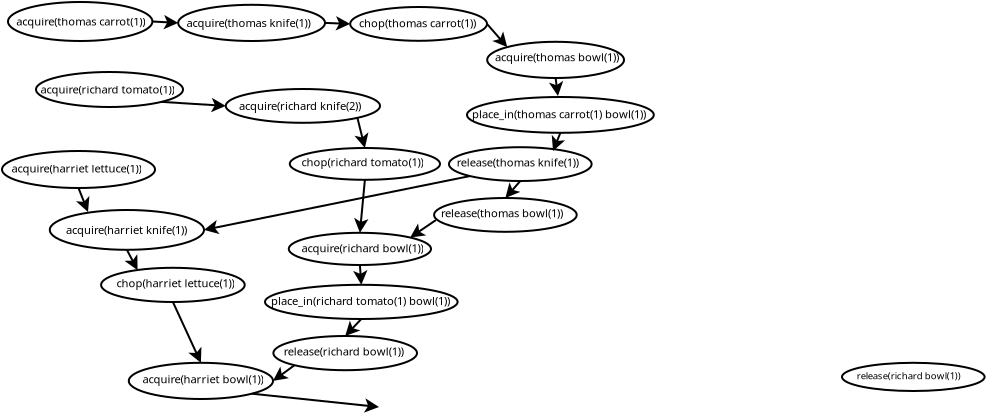 <?xml version="1.0" encoding="UTF-8"?>
<dia:diagram xmlns:dia="http://www.lysator.liu.se/~alla/dia/">
  <dia:layer name="Background" visible="true">
    <dia:object type="Standard - Ellipse" version="0" id="O0">
      <dia:attribute name="obj_pos">
        <dia:point val="1.365,1.7"/>
      </dia:attribute>
      <dia:attribute name="obj_bb">
        <dia:rectangle val="1.315,1.65;8.635,3.7"/>
      </dia:attribute>
      <dia:attribute name="elem_corner">
        <dia:point val="1.365,1.7"/>
      </dia:attribute>
      <dia:attribute name="elem_width">
        <dia:real val="7.22"/>
      </dia:attribute>
      <dia:attribute name="elem_height">
        <dia:real val="1.95"/>
      </dia:attribute>
    </dia:object>
    <dia:object type="Standard - Text" version="1" id="O1">
      <dia:attribute name="obj_pos">
        <dia:point val="1.775,2.875"/>
      </dia:attribute>
      <dia:attribute name="obj_bb">
        <dia:rectangle val="1.775,2.4;8.375,3.223"/>
      </dia:attribute>
      <dia:attribute name="text">
        <dia:composite type="text">
          <dia:attribute name="string">
            <dia:string>#acquire(thomas carrot(1))#</dia:string>
          </dia:attribute>
          <dia:attribute name="font">
            <dia:font family="sans" style="0" name="Helvetica"/>
          </dia:attribute>
          <dia:attribute name="height">
            <dia:real val="0.7"/>
          </dia:attribute>
          <dia:attribute name="pos">
            <dia:point val="1.775,2.875"/>
          </dia:attribute>
          <dia:attribute name="color">
            <dia:color val="#000000"/>
          </dia:attribute>
          <dia:attribute name="alignment">
            <dia:enum val="0"/>
          </dia:attribute>
        </dia:composite>
      </dia:attribute>
      <dia:attribute name="valign">
        <dia:enum val="3"/>
      </dia:attribute>
    </dia:object>
    <dia:object type="Standard - Ellipse" version="0" id="O2">
      <dia:attribute name="obj_pos">
        <dia:point val="9.875,1.84"/>
      </dia:attribute>
      <dia:attribute name="obj_bb">
        <dia:rectangle val="9.825,1.79;17.265,3.7"/>
      </dia:attribute>
      <dia:attribute name="elem_corner">
        <dia:point val="9.875,1.84"/>
      </dia:attribute>
      <dia:attribute name="elem_width">
        <dia:real val="7.34"/>
      </dia:attribute>
      <dia:attribute name="elem_height">
        <dia:real val="1.81"/>
      </dia:attribute>
    </dia:object>
    <dia:object type="Standard - Text" version="1" id="O3">
      <dia:attribute name="obj_pos">
        <dia:point val="10.295,2.945"/>
      </dia:attribute>
      <dia:attribute name="obj_bb">
        <dia:rectangle val="10.295,2.47;16.645,3.292"/>
      </dia:attribute>
      <dia:attribute name="text">
        <dia:composite type="text">
          <dia:attribute name="string">
            <dia:string>#acquire(thomas knife(1))#</dia:string>
          </dia:attribute>
          <dia:attribute name="font">
            <dia:font family="sans" style="0" name="Helvetica"/>
          </dia:attribute>
          <dia:attribute name="height">
            <dia:real val="0.7"/>
          </dia:attribute>
          <dia:attribute name="pos">
            <dia:point val="10.295,2.945"/>
          </dia:attribute>
          <dia:attribute name="color">
            <dia:color val="#000000"/>
          </dia:attribute>
          <dia:attribute name="alignment">
            <dia:enum val="0"/>
          </dia:attribute>
        </dia:composite>
      </dia:attribute>
      <dia:attribute name="valign">
        <dia:enum val="3"/>
      </dia:attribute>
    </dia:object>
    <dia:object type="Standard - Ellipse" version="0" id="O4">
      <dia:attribute name="obj_pos">
        <dia:point val="18.475,1.95"/>
      </dia:attribute>
      <dia:attribute name="obj_bb">
        <dia:rectangle val="18.425,1.9;25.365,3.69"/>
      </dia:attribute>
      <dia:attribute name="elem_corner">
        <dia:point val="18.475,1.95"/>
      </dia:attribute>
      <dia:attribute name="elem_width">
        <dia:real val="6.84"/>
      </dia:attribute>
      <dia:attribute name="elem_height">
        <dia:real val="1.69"/>
      </dia:attribute>
    </dia:object>
    <dia:object type="Standard - Text" version="1" id="O5">
      <dia:attribute name="obj_pos">
        <dia:point val="18.92,2.962"/>
      </dia:attribute>
      <dia:attribute name="obj_bb">
        <dia:rectangle val="18.92,2.487;24.863,3.31"/>
      </dia:attribute>
      <dia:attribute name="text">
        <dia:composite type="text">
          <dia:attribute name="string">
            <dia:string>#chop(thomas carrot(1))#</dia:string>
          </dia:attribute>
          <dia:attribute name="font">
            <dia:font family="sans" style="0" name="Helvetica"/>
          </dia:attribute>
          <dia:attribute name="height">
            <dia:real val="0.7"/>
          </dia:attribute>
          <dia:attribute name="pos">
            <dia:point val="18.92,2.962"/>
          </dia:attribute>
          <dia:attribute name="color">
            <dia:color val="#000000"/>
          </dia:attribute>
          <dia:attribute name="alignment">
            <dia:enum val="0"/>
          </dia:attribute>
        </dia:composite>
      </dia:attribute>
      <dia:attribute name="valign">
        <dia:enum val="3"/>
      </dia:attribute>
    </dia:object>
    <dia:object type="Standard - Ellipse" version="0" id="O6">
      <dia:attribute name="obj_pos">
        <dia:point val="25.325,3.69"/>
      </dia:attribute>
      <dia:attribute name="obj_bb">
        <dia:rectangle val="25.275,3.64;32.215,5.55"/>
      </dia:attribute>
      <dia:attribute name="elem_corner">
        <dia:point val="25.325,3.69"/>
      </dia:attribute>
      <dia:attribute name="elem_width">
        <dia:real val="6.84"/>
      </dia:attribute>
      <dia:attribute name="elem_height">
        <dia:real val="1.81"/>
      </dia:attribute>
    </dia:object>
    <dia:object type="Standard - Text" version="1" id="O7">
      <dia:attribute name="obj_pos">
        <dia:point val="25.72,4.662"/>
      </dia:attribute>
      <dia:attribute name="obj_bb">
        <dia:rectangle val="25.72,4.188;32.013,5.01"/>
      </dia:attribute>
      <dia:attribute name="text">
        <dia:composite type="text">
          <dia:attribute name="string">
            <dia:string>#acquire(thomas bowl(1))#</dia:string>
          </dia:attribute>
          <dia:attribute name="font">
            <dia:font family="sans" style="0" name="Helvetica"/>
          </dia:attribute>
          <dia:attribute name="height">
            <dia:real val="0.7"/>
          </dia:attribute>
          <dia:attribute name="pos">
            <dia:point val="25.72,4.662"/>
          </dia:attribute>
          <dia:attribute name="color">
            <dia:color val="#000000"/>
          </dia:attribute>
          <dia:attribute name="alignment">
            <dia:enum val="0"/>
          </dia:attribute>
        </dia:composite>
      </dia:attribute>
      <dia:attribute name="valign">
        <dia:enum val="3"/>
      </dia:attribute>
    </dia:object>
    <dia:object type="Standard - Ellipse" version="0" id="O8">
      <dia:attribute name="obj_pos">
        <dia:point val="24.315,6.45"/>
      </dia:attribute>
      <dia:attribute name="obj_bb">
        <dia:rectangle val="24.265,6.4;33.705,8.29"/>
      </dia:attribute>
      <dia:attribute name="elem_corner">
        <dia:point val="24.315,6.45"/>
      </dia:attribute>
      <dia:attribute name="elem_width">
        <dia:real val="9.34"/>
      </dia:attribute>
      <dia:attribute name="elem_height">
        <dia:real val="1.79"/>
      </dia:attribute>
    </dia:object>
    <dia:object type="Standard - Text" version="1" id="O9">
      <dia:attribute name="obj_pos">
        <dia:point val="24.56,7.513"/>
      </dia:attribute>
      <dia:attribute name="obj_bb">
        <dia:rectangle val="24.56,7.037;33.443,7.86"/>
      </dia:attribute>
      <dia:attribute name="text">
        <dia:composite type="text">
          <dia:attribute name="string">
            <dia:string>#place_in(thomas carrot(1) bowl(1))#</dia:string>
          </dia:attribute>
          <dia:attribute name="font">
            <dia:font family="sans" style="0" name="Helvetica"/>
          </dia:attribute>
          <dia:attribute name="height">
            <dia:real val="0.7"/>
          </dia:attribute>
          <dia:attribute name="pos">
            <dia:point val="24.56,7.513"/>
          </dia:attribute>
          <dia:attribute name="color">
            <dia:color val="#000000"/>
          </dia:attribute>
          <dia:attribute name="alignment">
            <dia:enum val="0"/>
          </dia:attribute>
        </dia:composite>
      </dia:attribute>
      <dia:attribute name="valign">
        <dia:enum val="3"/>
      </dia:attribute>
    </dia:object>
    <dia:object type="Standard - Ellipse" version="0" id="O10">
      <dia:attribute name="obj_pos">
        <dia:point val="22.67,11.5"/>
      </dia:attribute>
      <dia:attribute name="obj_bb">
        <dia:rectangle val="22.62,11.45;29.85,13.24"/>
      </dia:attribute>
      <dia:attribute name="elem_corner">
        <dia:point val="22.67,11.5"/>
      </dia:attribute>
      <dia:attribute name="elem_width">
        <dia:real val="7.13"/>
      </dia:attribute>
      <dia:attribute name="elem_height">
        <dia:real val="1.69"/>
      </dia:attribute>
    </dia:object>
    <dia:object type="Standard - Text" version="1" id="O11">
      <dia:attribute name="obj_pos">
        <dia:point val="23.01,12.463"/>
      </dia:attribute>
      <dia:attribute name="obj_bb">
        <dia:rectangle val="23.01,11.988;29.27,12.81"/>
      </dia:attribute>
      <dia:attribute name="text">
        <dia:composite type="text">
          <dia:attribute name="string">
            <dia:string>#release(thomas bowl(1))#</dia:string>
          </dia:attribute>
          <dia:attribute name="font">
            <dia:font family="sans" style="0" name="Helvetica"/>
          </dia:attribute>
          <dia:attribute name="height">
            <dia:real val="0.7"/>
          </dia:attribute>
          <dia:attribute name="pos">
            <dia:point val="23.01,12.463"/>
          </dia:attribute>
          <dia:attribute name="color">
            <dia:color val="#000000"/>
          </dia:attribute>
          <dia:attribute name="alignment">
            <dia:enum val="0"/>
          </dia:attribute>
        </dia:composite>
      </dia:attribute>
      <dia:attribute name="valign">
        <dia:enum val="3"/>
      </dia:attribute>
    </dia:object>
    <dia:object type="Standard - Ellipse" version="0" id="O12">
      <dia:attribute name="obj_pos">
        <dia:point val="23.415,8.96"/>
      </dia:attribute>
      <dia:attribute name="obj_bb">
        <dia:rectangle val="23.365,8.91;30.595,10.7"/>
      </dia:attribute>
      <dia:attribute name="elem_corner">
        <dia:point val="23.415,8.96"/>
      </dia:attribute>
      <dia:attribute name="elem_width">
        <dia:real val="7.13"/>
      </dia:attribute>
      <dia:attribute name="elem_height">
        <dia:real val="1.69"/>
      </dia:attribute>
    </dia:object>
    <dia:object type="Standard - Text" version="1" id="O13">
      <dia:attribute name="obj_pos">
        <dia:point val="23.805,9.922"/>
      </dia:attribute>
      <dia:attribute name="obj_bb">
        <dia:rectangle val="23.805,9.447;30.122,10.27"/>
      </dia:attribute>
      <dia:attribute name="text">
        <dia:composite type="text">
          <dia:attribute name="string">
            <dia:string>#release(thomas knife(1))#</dia:string>
          </dia:attribute>
          <dia:attribute name="font">
            <dia:font family="sans" style="0" name="Helvetica"/>
          </dia:attribute>
          <dia:attribute name="height">
            <dia:real val="0.7"/>
          </dia:attribute>
          <dia:attribute name="pos">
            <dia:point val="23.805,9.922"/>
          </dia:attribute>
          <dia:attribute name="color">
            <dia:color val="#000000"/>
          </dia:attribute>
          <dia:attribute name="alignment">
            <dia:enum val="0"/>
          </dia:attribute>
        </dia:composite>
      </dia:attribute>
      <dia:attribute name="valign">
        <dia:enum val="3"/>
      </dia:attribute>
    </dia:object>
    <dia:object type="Standard - Ellipse" version="0" id="O14">
      <dia:attribute name="obj_pos">
        <dia:point val="1.065,9.15"/>
      </dia:attribute>
      <dia:attribute name="obj_bb">
        <dia:rectangle val="1.015,9.1;8.765,11.05"/>
      </dia:attribute>
      <dia:attribute name="elem_corner">
        <dia:point val="1.065,9.15"/>
      </dia:attribute>
      <dia:attribute name="elem_width">
        <dia:real val="7.65"/>
      </dia:attribute>
      <dia:attribute name="elem_height">
        <dia:real val="1.85"/>
      </dia:attribute>
    </dia:object>
    <dia:object type="Standard - Text" version="1" id="O15">
      <dia:attribute name="obj_pos">
        <dia:point val="1.54,10.225"/>
      </dia:attribute>
      <dia:attribute name="obj_bb">
        <dia:rectangle val="1.54,9.75;8.203,10.572"/>
      </dia:attribute>
      <dia:attribute name="text">
        <dia:composite type="text">
          <dia:attribute name="string">
            <dia:string>#acquire(harriet lettuce(1))#</dia:string>
          </dia:attribute>
          <dia:attribute name="font">
            <dia:font family="sans" style="0" name="Helvetica"/>
          </dia:attribute>
          <dia:attribute name="height">
            <dia:real val="0.7"/>
          </dia:attribute>
          <dia:attribute name="pos">
            <dia:point val="1.54,10.225"/>
          </dia:attribute>
          <dia:attribute name="color">
            <dia:color val="#000000"/>
          </dia:attribute>
          <dia:attribute name="alignment">
            <dia:enum val="0"/>
          </dia:attribute>
        </dia:composite>
      </dia:attribute>
      <dia:attribute name="valign">
        <dia:enum val="3"/>
      </dia:attribute>
    </dia:object>
    <dia:object type="Standard - Ellipse" version="0" id="O16">
      <dia:attribute name="obj_pos">
        <dia:point val="3.455,12.1"/>
      </dia:attribute>
      <dia:attribute name="obj_bb">
        <dia:rectangle val="3.405,12.05;11.215,14.14"/>
      </dia:attribute>
      <dia:attribute name="elem_corner">
        <dia:point val="3.455,12.1"/>
      </dia:attribute>
      <dia:attribute name="elem_width">
        <dia:real val="7.71"/>
      </dia:attribute>
      <dia:attribute name="elem_height">
        <dia:real val="1.99"/>
      </dia:attribute>
    </dia:object>
    <dia:object type="Standard - Text" version="1" id="O17">
      <dia:attribute name="obj_pos">
        <dia:point val="4.26,13.295"/>
      </dia:attribute>
      <dia:attribute name="obj_bb">
        <dia:rectangle val="4.26,12.82;10.402,13.643"/>
      </dia:attribute>
      <dia:attribute name="text">
        <dia:composite type="text">
          <dia:attribute name="string">
            <dia:string>#acquire(harriet knife(1))#</dia:string>
          </dia:attribute>
          <dia:attribute name="font">
            <dia:font family="sans" style="0" name="Helvetica"/>
          </dia:attribute>
          <dia:attribute name="height">
            <dia:real val="0.7"/>
          </dia:attribute>
          <dia:attribute name="pos">
            <dia:point val="4.26,13.295"/>
          </dia:attribute>
          <dia:attribute name="color">
            <dia:color val="#000000"/>
          </dia:attribute>
          <dia:attribute name="alignment">
            <dia:enum val="0"/>
          </dia:attribute>
        </dia:composite>
      </dia:attribute>
      <dia:attribute name="valign">
        <dia:enum val="3"/>
      </dia:attribute>
    </dia:object>
    <dia:object type="Standard - Ellipse" version="0" id="O18">
      <dia:attribute name="obj_pos">
        <dia:point val="6.02,14.99"/>
      </dia:attribute>
      <dia:attribute name="obj_bb">
        <dia:rectangle val="5.97,14.94;13.25,16.75"/>
      </dia:attribute>
      <dia:attribute name="elem_corner">
        <dia:point val="6.02,14.99"/>
      </dia:attribute>
      <dia:attribute name="elem_width">
        <dia:real val="7.18"/>
      </dia:attribute>
      <dia:attribute name="elem_height">
        <dia:real val="1.71"/>
      </dia:attribute>
    </dia:object>
    <dia:object type="Standard - Text" version="1" id="O19">
      <dia:attribute name="obj_pos">
        <dia:point val="6.785,15.963"/>
      </dia:attribute>
      <dia:attribute name="obj_bb">
        <dia:rectangle val="6.785,15.488;12.79,16.31"/>
      </dia:attribute>
      <dia:attribute name="text">
        <dia:composite type="text">
          <dia:attribute name="string">
            <dia:string>#chop(harriet lettuce(1))#</dia:string>
          </dia:attribute>
          <dia:attribute name="font">
            <dia:font family="sans" style="0" name="Helvetica"/>
          </dia:attribute>
          <dia:attribute name="height">
            <dia:real val="0.7"/>
          </dia:attribute>
          <dia:attribute name="pos">
            <dia:point val="6.785,15.963"/>
          </dia:attribute>
          <dia:attribute name="color">
            <dia:color val="#000000"/>
          </dia:attribute>
          <dia:attribute name="alignment">
            <dia:enum val="0"/>
          </dia:attribute>
        </dia:composite>
      </dia:attribute>
      <dia:attribute name="valign">
        <dia:enum val="3"/>
      </dia:attribute>
    </dia:object>
    <dia:object type="Standard - Ellipse" version="0" id="O20">
      <dia:attribute name="obj_pos">
        <dia:point val="7.405,19.74"/>
      </dia:attribute>
      <dia:attribute name="obj_bb">
        <dia:rectangle val="7.355,19.69;14.665,21.6"/>
      </dia:attribute>
      <dia:attribute name="elem_corner">
        <dia:point val="7.405,19.74"/>
      </dia:attribute>
      <dia:attribute name="elem_width">
        <dia:real val="7.21"/>
      </dia:attribute>
      <dia:attribute name="elem_height">
        <dia:real val="1.81"/>
      </dia:attribute>
    </dia:object>
    <dia:object type="Standard - Text" version="1" id="O21">
      <dia:attribute name="obj_pos">
        <dia:point val="8.085,20.762"/>
      </dia:attribute>
      <dia:attribute name="obj_bb">
        <dia:rectangle val="8.085,20.288;14.17,21.11"/>
      </dia:attribute>
      <dia:attribute name="text">
        <dia:composite type="text">
          <dia:attribute name="string">
            <dia:string>#acquire(harriet bowl(1))#</dia:string>
          </dia:attribute>
          <dia:attribute name="font">
            <dia:font family="sans" style="0" name="Helvetica"/>
          </dia:attribute>
          <dia:attribute name="height">
            <dia:real val="0.7"/>
          </dia:attribute>
          <dia:attribute name="pos">
            <dia:point val="8.085,20.762"/>
          </dia:attribute>
          <dia:attribute name="color">
            <dia:color val="#000000"/>
          </dia:attribute>
          <dia:attribute name="alignment">
            <dia:enum val="0"/>
          </dia:attribute>
        </dia:composite>
      </dia:attribute>
      <dia:attribute name="valign">
        <dia:enum val="3"/>
      </dia:attribute>
    </dia:object>
    <dia:object type="Standard - Ellipse" version="0" id="O22">
      <dia:attribute name="obj_pos">
        <dia:point val="2.765,5.2"/>
      </dia:attribute>
      <dia:attribute name="obj_bb">
        <dia:rectangle val="2.715,5.15;10.165,7"/>
      </dia:attribute>
      <dia:attribute name="elem_corner">
        <dia:point val="2.765,5.2"/>
      </dia:attribute>
      <dia:attribute name="elem_width">
        <dia:real val="7.35"/>
      </dia:attribute>
      <dia:attribute name="elem_height">
        <dia:real val="1.75"/>
      </dia:attribute>
    </dia:object>
    <dia:object type="Standard - Text" version="1" id="O23">
      <dia:attribute name="obj_pos">
        <dia:point val="2.99,6.275"/>
      </dia:attribute>
      <dia:attribute name="obj_bb">
        <dia:rectangle val="2.99,5.8;9.803,6.622"/>
      </dia:attribute>
      <dia:attribute name="text">
        <dia:composite type="text">
          <dia:attribute name="string">
            <dia:string>#acquire(richard tomato(1))#</dia:string>
          </dia:attribute>
          <dia:attribute name="font">
            <dia:font family="sans" style="0" name="Helvetica"/>
          </dia:attribute>
          <dia:attribute name="height">
            <dia:real val="0.7"/>
          </dia:attribute>
          <dia:attribute name="pos">
            <dia:point val="2.99,6.275"/>
          </dia:attribute>
          <dia:attribute name="color">
            <dia:color val="#000000"/>
          </dia:attribute>
          <dia:attribute name="alignment">
            <dia:enum val="0"/>
          </dia:attribute>
        </dia:composite>
      </dia:attribute>
      <dia:attribute name="valign">
        <dia:enum val="3"/>
      </dia:attribute>
    </dia:object>
    <dia:object type="Standard - Ellipse" version="0" id="O24">
      <dia:attribute name="obj_pos">
        <dia:point val="12.255,6.05"/>
      </dia:attribute>
      <dia:attribute name="obj_bb">
        <dia:rectangle val="12.205,6;20.015,7.79"/>
      </dia:attribute>
      <dia:attribute name="elem_corner">
        <dia:point val="12.255,6.05"/>
      </dia:attribute>
      <dia:attribute name="elem_width">
        <dia:real val="7.71"/>
      </dia:attribute>
      <dia:attribute name="elem_height">
        <dia:real val="1.69"/>
      </dia:attribute>
    </dia:object>
    <dia:object type="Standard - Text" version="1" id="O25">
      <dia:attribute name="obj_pos">
        <dia:point val="12.91,7.095"/>
      </dia:attribute>
      <dia:attribute name="obj_bb">
        <dia:rectangle val="12.91,6.605;19.157,7.472"/>
      </dia:attribute>
      <dia:attribute name="text">
        <dia:composite type="text">
          <dia:attribute name="string">
            <dia:string>#acquire(richard knife(2))#</dia:string>
          </dia:attribute>
          <dia:attribute name="font">
            <dia:font family="sans" style="0" name="Helvetica"/>
          </dia:attribute>
          <dia:attribute name="height">
            <dia:real val="0.7"/>
          </dia:attribute>
          <dia:attribute name="pos">
            <dia:point val="12.91,7.095"/>
          </dia:attribute>
          <dia:attribute name="color">
            <dia:color val="#000000"/>
          </dia:attribute>
          <dia:attribute name="alignment">
            <dia:enum val="0"/>
          </dia:attribute>
        </dia:composite>
      </dia:attribute>
      <dia:attribute name="valign">
        <dia:enum val="3"/>
      </dia:attribute>
    </dia:object>
    <dia:object type="Standard - Ellipse" version="0" id="O26">
      <dia:attribute name="obj_pos">
        <dia:point val="15.455,9"/>
      </dia:attribute>
      <dia:attribute name="obj_bb">
        <dia:rectangle val="15.405,8.95;23.015,10.64"/>
      </dia:attribute>
      <dia:attribute name="elem_corner">
        <dia:point val="15.455,9"/>
      </dia:attribute>
      <dia:attribute name="elem_width">
        <dia:real val="7.51"/>
      </dia:attribute>
      <dia:attribute name="elem_height">
        <dia:real val="1.59"/>
      </dia:attribute>
    </dia:object>
    <dia:object type="Standard - Text" version="1" id="O27">
      <dia:attribute name="obj_pos">
        <dia:point val="16.035,9.912"/>
      </dia:attribute>
      <dia:attribute name="obj_bb">
        <dia:rectangle val="16.035,9.423;22.205,10.29"/>
      </dia:attribute>
      <dia:attribute name="text">
        <dia:composite type="text">
          <dia:attribute name="string">
            <dia:string>#chop(richard tomato(1))#</dia:string>
          </dia:attribute>
          <dia:attribute name="font">
            <dia:font family="sans" style="0" name="Helvetica"/>
          </dia:attribute>
          <dia:attribute name="height">
            <dia:real val="0.7"/>
          </dia:attribute>
          <dia:attribute name="pos">
            <dia:point val="16.035,9.912"/>
          </dia:attribute>
          <dia:attribute name="color">
            <dia:color val="#000000"/>
          </dia:attribute>
          <dia:attribute name="alignment">
            <dia:enum val="0"/>
          </dia:attribute>
        </dia:composite>
      </dia:attribute>
      <dia:attribute name="valign">
        <dia:enum val="3"/>
      </dia:attribute>
    </dia:object>
    <dia:object type="Standard - Ellipse" version="0" id="O28">
      <dia:attribute name="obj_pos">
        <dia:point val="15.405,13.24"/>
      </dia:attribute>
      <dia:attribute name="obj_bb">
        <dia:rectangle val="15.355,13.19;22.565,14.9"/>
      </dia:attribute>
      <dia:attribute name="elem_corner">
        <dia:point val="15.405,13.24"/>
      </dia:attribute>
      <dia:attribute name="elem_width">
        <dia:real val="7.11"/>
      </dia:attribute>
      <dia:attribute name="elem_height">
        <dia:real val="1.61"/>
      </dia:attribute>
    </dia:object>
    <dia:object type="Standard - Text" version="1" id="O29">
      <dia:attribute name="obj_pos">
        <dia:point val="16.035,14.213"/>
      </dia:attribute>
      <dia:attribute name="obj_bb">
        <dia:rectangle val="16.035,13.738;22.21,14.56"/>
      </dia:attribute>
      <dia:attribute name="text">
        <dia:composite type="text">
          <dia:attribute name="string">
            <dia:string>#acquire(richard bowl(1))#</dia:string>
          </dia:attribute>
          <dia:attribute name="font">
            <dia:font family="sans" style="0" name="Helvetica"/>
          </dia:attribute>
          <dia:attribute name="height">
            <dia:real val="0.7"/>
          </dia:attribute>
          <dia:attribute name="pos">
            <dia:point val="16.035,14.213"/>
          </dia:attribute>
          <dia:attribute name="color">
            <dia:color val="#000000"/>
          </dia:attribute>
          <dia:attribute name="alignment">
            <dia:enum val="0"/>
          </dia:attribute>
        </dia:composite>
      </dia:attribute>
      <dia:attribute name="valign">
        <dia:enum val="3"/>
      </dia:attribute>
    </dia:object>
    <dia:object type="Standard - Ellipse" version="0" id="O30">
      <dia:attribute name="obj_pos">
        <dia:point val="43.065,19.74"/>
      </dia:attribute>
      <dia:attribute name="obj_bb">
        <dia:rectangle val="43.015,19.69;50.245,21.2"/>
      </dia:attribute>
      <dia:attribute name="elem_corner">
        <dia:point val="43.065,19.74"/>
      </dia:attribute>
      <dia:attribute name="elem_width">
        <dia:real val="7.13"/>
      </dia:attribute>
      <dia:attribute name="elem_height">
        <dia:real val="1.41"/>
      </dia:attribute>
    </dia:object>
    <dia:object type="Standard - Text" version="1" id="O31">
      <dia:attribute name="obj_pos">
        <dia:point val="43.805,20.562"/>
      </dia:attribute>
      <dia:attribute name="obj_bb">
        <dia:rectangle val="43.805,20.155;49.062,20.86"/>
      </dia:attribute>
      <dia:attribute name="text">
        <dia:composite type="text">
          <dia:attribute name="string">
            <dia:string>#release(richard bowl(1))#</dia:string>
          </dia:attribute>
          <dia:attribute name="font">
            <dia:font family="sans" style="0" name="Helvetica"/>
          </dia:attribute>
          <dia:attribute name="height">
            <dia:real val="0.6"/>
          </dia:attribute>
          <dia:attribute name="pos">
            <dia:point val="43.805,20.562"/>
          </dia:attribute>
          <dia:attribute name="color">
            <dia:color val="#000000"/>
          </dia:attribute>
          <dia:attribute name="alignment">
            <dia:enum val="0"/>
          </dia:attribute>
        </dia:composite>
      </dia:attribute>
      <dia:attribute name="valign">
        <dia:enum val="3"/>
      </dia:attribute>
    </dia:object>
    <dia:object type="Standard - Ellipse" version="0" id="O32">
      <dia:attribute name="obj_pos">
        <dia:point val="14.635,18.4"/>
      </dia:attribute>
      <dia:attribute name="obj_bb">
        <dia:rectangle val="14.585,18.35;21.865,20.16"/>
      </dia:attribute>
      <dia:attribute name="elem_corner">
        <dia:point val="14.635,18.4"/>
      </dia:attribute>
      <dia:attribute name="elem_width">
        <dia:real val="7.18"/>
      </dia:attribute>
      <dia:attribute name="elem_height">
        <dia:real val="1.71"/>
      </dia:attribute>
    </dia:object>
    <dia:object type="Standard - Text" version="1" id="O33">
      <dia:attribute name="obj_pos">
        <dia:point val="15.15,19.372"/>
      </dia:attribute>
      <dia:attribute name="obj_bb">
        <dia:rectangle val="15.15,18.898;21.293,19.72"/>
      </dia:attribute>
      <dia:attribute name="text">
        <dia:composite type="text">
          <dia:attribute name="string">
            <dia:string>#release(richard bowl(1))#</dia:string>
          </dia:attribute>
          <dia:attribute name="font">
            <dia:font family="sans" style="0" name="Helvetica"/>
          </dia:attribute>
          <dia:attribute name="height">
            <dia:real val="0.7"/>
          </dia:attribute>
          <dia:attribute name="pos">
            <dia:point val="15.15,19.372"/>
          </dia:attribute>
          <dia:attribute name="color">
            <dia:color val="#000000"/>
          </dia:attribute>
          <dia:attribute name="alignment">
            <dia:enum val="0"/>
          </dia:attribute>
        </dia:composite>
      </dia:attribute>
      <dia:attribute name="valign">
        <dia:enum val="3"/>
      </dia:attribute>
    </dia:object>
    <dia:object type="Standard - Ellipse" version="0" id="O34">
      <dia:attribute name="obj_pos">
        <dia:point val="14.215,15.84"/>
      </dia:attribute>
      <dia:attribute name="obj_bb">
        <dia:rectangle val="14.165,15.79;23.895,17.6"/>
      </dia:attribute>
      <dia:attribute name="elem_corner">
        <dia:point val="14.215,15.84"/>
      </dia:attribute>
      <dia:attribute name="elem_width">
        <dia:real val="9.63"/>
      </dia:attribute>
      <dia:attribute name="elem_height">
        <dia:real val="1.71"/>
      </dia:attribute>
    </dia:object>
    <dia:object type="Standard - Text" version="1" id="O35">
      <dia:attribute name="obj_pos">
        <dia:point val="14.515,16.845"/>
      </dia:attribute>
      <dia:attribute name="obj_bb">
        <dia:rectangle val="14.515,16.37;23.61,17.192"/>
      </dia:attribute>
      <dia:attribute name="text">
        <dia:composite type="text">
          <dia:attribute name="string">
            <dia:string>#place_in(richard tomato(1) bowl(1))#</dia:string>
          </dia:attribute>
          <dia:attribute name="font">
            <dia:font family="sans" style="0" name="Helvetica"/>
          </dia:attribute>
          <dia:attribute name="height">
            <dia:real val="0.7"/>
          </dia:attribute>
          <dia:attribute name="pos">
            <dia:point val="14.515,16.845"/>
          </dia:attribute>
          <dia:attribute name="color">
            <dia:color val="#000000"/>
          </dia:attribute>
          <dia:attribute name="alignment">
            <dia:enum val="0"/>
          </dia:attribute>
        </dia:composite>
      </dia:attribute>
      <dia:attribute name="valign">
        <dia:enum val="3"/>
      </dia:attribute>
    </dia:object>
    <dia:object type="Standard - Line" version="0" id="O36">
      <dia:attribute name="obj_pos">
        <dia:point val="8.585,2.675"/>
      </dia:attribute>
      <dia:attribute name="obj_bb">
        <dia:rectangle val="8.532,2.243;9.952,3.247"/>
      </dia:attribute>
      <dia:attribute name="conn_endpoints">
        <dia:point val="8.585,2.675"/>
        <dia:point val="9.875,2.745"/>
      </dia:attribute>
      <dia:attribute name="numcp">
        <dia:int val="1"/>
      </dia:attribute>
      <dia:attribute name="end_arrow">
        <dia:enum val="22"/>
      </dia:attribute>
      <dia:attribute name="end_arrow_length">
        <dia:real val="0.5"/>
      </dia:attribute>
      <dia:attribute name="end_arrow_width">
        <dia:real val="0.5"/>
      </dia:attribute>
      <dia:connections>
        <dia:connection handle="0" to="O0" connection="4"/>
        <dia:connection handle="1" to="O2" connection="3"/>
      </dia:connections>
    </dia:object>
    <dia:object type="Standard - Line" version="0" id="O37">
      <dia:attribute name="obj_pos">
        <dia:point val="17.215,2.745"/>
      </dia:attribute>
      <dia:attribute name="obj_bb">
        <dia:rectangle val="17.163,2.293;18.545,3.297"/>
      </dia:attribute>
      <dia:attribute name="conn_endpoints">
        <dia:point val="17.215,2.745"/>
        <dia:point val="18.475,2.795"/>
      </dia:attribute>
      <dia:attribute name="numcp">
        <dia:int val="1"/>
      </dia:attribute>
      <dia:attribute name="end_arrow">
        <dia:enum val="22"/>
      </dia:attribute>
      <dia:attribute name="end_arrow_length">
        <dia:real val="0.5"/>
      </dia:attribute>
      <dia:attribute name="end_arrow_width">
        <dia:real val="0.5"/>
      </dia:attribute>
      <dia:connections>
        <dia:connection handle="0" to="O2" connection="4"/>
        <dia:connection handle="1" to="O4" connection="3"/>
      </dia:connections>
    </dia:object>
    <dia:object type="Standard - Line" version="0" id="O38">
      <dia:attribute name="obj_pos">
        <dia:point val="25.315,2.795"/>
      </dia:attribute>
      <dia:attribute name="obj_bb">
        <dia:rectangle val="25.244,2.724;26.736,4.321"/>
      </dia:attribute>
      <dia:attribute name="conn_endpoints">
        <dia:point val="25.315,2.795"/>
        <dia:point val="26.327,3.955"/>
      </dia:attribute>
      <dia:attribute name="numcp">
        <dia:int val="1"/>
      </dia:attribute>
      <dia:attribute name="end_arrow">
        <dia:enum val="22"/>
      </dia:attribute>
      <dia:attribute name="end_arrow_length">
        <dia:real val="0.5"/>
      </dia:attribute>
      <dia:attribute name="end_arrow_width">
        <dia:real val="0.5"/>
      </dia:attribute>
      <dia:connections>
        <dia:connection handle="0" to="O4" connection="4"/>
        <dia:connection handle="1" to="O6" connection="0"/>
      </dia:connections>
    </dia:object>
    <dia:object type="Standard - Line" version="0" id="O39">
      <dia:attribute name="obj_pos">
        <dia:point val="28.745,5.5"/>
      </dia:attribute>
      <dia:attribute name="obj_bb">
        <dia:rectangle val="28.36,5.444;29.364,6.514"/>
      </dia:attribute>
      <dia:attribute name="conn_endpoints">
        <dia:point val="28.745,5.5"/>
        <dia:point val="28.862,6.4"/>
      </dia:attribute>
      <dia:attribute name="numcp">
        <dia:int val="1"/>
      </dia:attribute>
      <dia:attribute name="end_arrow">
        <dia:enum val="22"/>
      </dia:attribute>
      <dia:attribute name="end_arrow_length">
        <dia:real val="0.5"/>
      </dia:attribute>
      <dia:attribute name="end_arrow_width">
        <dia:real val="0.5"/>
      </dia:attribute>
      <dia:connections>
        <dia:connection handle="0" to="O6" connection="6"/>
        <dia:connection handle="1" to="O8" connection="8"/>
      </dia:connections>
    </dia:object>
    <dia:object type="Standard - Line" version="0" id="O40">
      <dia:attribute name="obj_pos">
        <dia:point val="28.985,8.24"/>
      </dia:attribute>
      <dia:attribute name="obj_bb">
        <dia:rectangle val="28.133,8.175;29.097,9.385"/>
      </dia:attribute>
      <dia:attribute name="conn_endpoints">
        <dia:point val="28.985,8.24"/>
        <dia:point val="28.615,9.15"/>
      </dia:attribute>
      <dia:attribute name="numcp">
        <dia:int val="1"/>
      </dia:attribute>
      <dia:attribute name="end_arrow">
        <dia:enum val="22"/>
      </dia:attribute>
      <dia:attribute name="end_arrow_length">
        <dia:real val="0.5"/>
      </dia:attribute>
      <dia:attribute name="end_arrow_width">
        <dia:real val="0.5"/>
      </dia:attribute>
      <dia:connections>
        <dia:connection handle="0" to="O8" connection="6"/>
      </dia:connections>
    </dia:object>
    <dia:object type="Standard - Line" version="0" id="O41">
      <dia:attribute name="obj_pos">
        <dia:point val="26.98,10.65"/>
      </dia:attribute>
      <dia:attribute name="obj_bb">
        <dia:rectangle val="25.826,10.579;27.051,11.867"/>
      </dia:attribute>
      <dia:attribute name="conn_endpoints">
        <dia:point val="26.98,10.65"/>
        <dia:point val="26.235,11.5"/>
      </dia:attribute>
      <dia:attribute name="numcp">
        <dia:int val="1"/>
      </dia:attribute>
      <dia:attribute name="end_arrow">
        <dia:enum val="22"/>
      </dia:attribute>
      <dia:attribute name="end_arrow_length">
        <dia:real val="0.5"/>
      </dia:attribute>
      <dia:attribute name="end_arrow_width">
        <dia:real val="0.5"/>
      </dia:attribute>
      <dia:connections>
        <dia:connection handle="0" to="O12" connection="6"/>
        <dia:connection handle="1" to="O10" connection="1"/>
      </dia:connections>
    </dia:object>
    <dia:object type="Standard - Line" version="0" id="O42">
      <dia:attribute name="obj_pos">
        <dia:point val="9.039,6.694"/>
      </dia:attribute>
      <dia:attribute name="obj_bb">
        <dia:rectangle val="8.986,6.393;12.336,7.397"/>
      </dia:attribute>
      <dia:attribute name="conn_endpoints">
        <dia:point val="9.039,6.694"/>
        <dia:point val="12.255,6.895"/>
      </dia:attribute>
      <dia:attribute name="numcp">
        <dia:int val="1"/>
      </dia:attribute>
      <dia:attribute name="end_arrow">
        <dia:enum val="22"/>
      </dia:attribute>
      <dia:attribute name="end_arrow_length">
        <dia:real val="0.5"/>
      </dia:attribute>
      <dia:attribute name="end_arrow_width">
        <dia:real val="0.5"/>
      </dia:attribute>
      <dia:connections>
        <dia:connection handle="0" to="O22" connection="7"/>
        <dia:connection handle="1" to="O24" connection="3"/>
      </dia:connections>
    </dia:object>
    <dia:object type="Standard - Line" version="0" id="O43">
      <dia:attribute name="obj_pos">
        <dia:point val="18.96,14.85"/>
      </dia:attribute>
      <dia:attribute name="obj_bb">
        <dia:rectangle val="18.527,14.797;19.532,15.925"/>
      </dia:attribute>
      <dia:attribute name="conn_endpoints">
        <dia:point val="18.96,14.85"/>
        <dia:point val="19.03,15.84"/>
      </dia:attribute>
      <dia:attribute name="numcp">
        <dia:int val="1"/>
      </dia:attribute>
      <dia:attribute name="end_arrow">
        <dia:enum val="22"/>
      </dia:attribute>
      <dia:attribute name="end_arrow_length">
        <dia:real val="0.5"/>
      </dia:attribute>
      <dia:attribute name="end_arrow_width">
        <dia:real val="0.5"/>
      </dia:attribute>
      <dia:connections>
        <dia:connection handle="0" to="O28" connection="6"/>
        <dia:connection handle="1" to="O34" connection="1"/>
      </dia:connections>
    </dia:object>
    <dia:object type="Standard - Line" version="0" id="O44">
      <dia:attribute name="obj_pos">
        <dia:point val="19.21,10.59"/>
      </dia:attribute>
      <dia:attribute name="obj_bb">
        <dia:rectangle val="18.457,10.536;19.462,13.337"/>
      </dia:attribute>
      <dia:attribute name="conn_endpoints">
        <dia:point val="19.21,10.59"/>
        <dia:point val="18.96,13.24"/>
      </dia:attribute>
      <dia:attribute name="numcp">
        <dia:int val="1"/>
      </dia:attribute>
      <dia:attribute name="end_arrow">
        <dia:enum val="22"/>
      </dia:attribute>
      <dia:attribute name="end_arrow_length">
        <dia:real val="0.5"/>
      </dia:attribute>
      <dia:attribute name="end_arrow_width">
        <dia:real val="0.5"/>
      </dia:attribute>
      <dia:connections>
        <dia:connection handle="0" to="O26" connection="6"/>
        <dia:connection handle="1" to="O28" connection="1"/>
      </dia:connections>
    </dia:object>
    <dia:object type="Standard - Line" version="0" id="O45">
      <dia:attribute name="obj_pos">
        <dia:point val="22.765,12.6"/>
      </dia:attribute>
      <dia:attribute name="obj_bb">
        <dia:rectangle val="21.152,12.531;22.834,13.918"/>
      </dia:attribute>
      <dia:attribute name="conn_endpoints">
        <dia:point val="22.765,12.6"/>
        <dia:point val="21.474,13.476"/>
      </dia:attribute>
      <dia:attribute name="numcp">
        <dia:int val="1"/>
      </dia:attribute>
      <dia:attribute name="end_arrow">
        <dia:enum val="22"/>
      </dia:attribute>
      <dia:attribute name="end_arrow_length">
        <dia:real val="0.5"/>
      </dia:attribute>
      <dia:attribute name="end_arrow_width">
        <dia:real val="0.5"/>
      </dia:attribute>
      <dia:connections>
        <dia:connection handle="1" to="O28" connection="2"/>
      </dia:connections>
    </dia:object>
    <dia:object type="Standard - Line" version="0" id="O46">
      <dia:attribute name="obj_pos">
        <dia:point val="19.03,17.55"/>
      </dia:attribute>
      <dia:attribute name="obj_bb">
        <dia:rectangle val="17.828,17.479;19.101,18.78"/>
      </dia:attribute>
      <dia:attribute name="conn_endpoints">
        <dia:point val="19.03,17.55"/>
        <dia:point val="18.225,18.4"/>
      </dia:attribute>
      <dia:attribute name="numcp">
        <dia:int val="1"/>
      </dia:attribute>
      <dia:attribute name="end_arrow">
        <dia:enum val="22"/>
      </dia:attribute>
      <dia:attribute name="end_arrow_length">
        <dia:real val="0.5"/>
      </dia:attribute>
      <dia:attribute name="end_arrow_width">
        <dia:real val="0.5"/>
      </dia:attribute>
      <dia:connections>
        <dia:connection handle="0" to="O34" connection="6"/>
        <dia:connection handle="1" to="O32" connection="1"/>
      </dia:connections>
    </dia:object>
    <dia:object type="Standard - Line" version="0" id="O47">
      <dia:attribute name="obj_pos">
        <dia:point val="4.89,11"/>
      </dia:attribute>
      <dia:attribute name="obj_bb">
        <dia:rectangle val="4.825,10.935;5.848,12.431"/>
      </dia:attribute>
      <dia:attribute name="conn_endpoints">
        <dia:point val="4.89,11"/>
        <dia:point val="5.365,12.2"/>
      </dia:attribute>
      <dia:attribute name="numcp">
        <dia:int val="1"/>
      </dia:attribute>
      <dia:attribute name="end_arrow">
        <dia:enum val="22"/>
      </dia:attribute>
      <dia:attribute name="end_arrow_length">
        <dia:real val="0.5"/>
      </dia:attribute>
      <dia:attribute name="end_arrow_width">
        <dia:real val="0.5"/>
      </dia:attribute>
      <dia:connections>
        <dia:connection handle="0" to="O14" connection="6"/>
      </dia:connections>
    </dia:object>
    <dia:object type="Standard - Line" version="0" id="O48">
      <dia:attribute name="obj_pos">
        <dia:point val="7.31,14.09"/>
      </dia:attribute>
      <dia:attribute name="obj_bb">
        <dia:rectangle val="7.243,14.023;8.311,15.39"/>
      </dia:attribute>
      <dia:attribute name="conn_endpoints">
        <dia:point val="7.31,14.09"/>
        <dia:point val="7.844,15.114"/>
      </dia:attribute>
      <dia:attribute name="numcp">
        <dia:int val="1"/>
      </dia:attribute>
      <dia:attribute name="end_arrow">
        <dia:enum val="22"/>
      </dia:attribute>
      <dia:attribute name="end_arrow_length">
        <dia:real val="0.5"/>
      </dia:attribute>
      <dia:attribute name="end_arrow_width">
        <dia:real val="0.5"/>
      </dia:attribute>
      <dia:connections>
        <dia:connection handle="0" to="O16" connection="6"/>
      </dia:connections>
    </dia:object>
    <dia:object type="Standard - Line" version="0" id="O49">
      <dia:attribute name="obj_pos">
        <dia:point val="9.61,16.7"/>
      </dia:attribute>
      <dia:attribute name="obj_bb">
        <dia:rectangle val="9.544,16.634;11.485,19.995"/>
      </dia:attribute>
      <dia:attribute name="conn_endpoints">
        <dia:point val="9.61,16.7"/>
        <dia:point val="11.01,19.74"/>
      </dia:attribute>
      <dia:attribute name="numcp">
        <dia:int val="1"/>
      </dia:attribute>
      <dia:attribute name="end_arrow">
        <dia:enum val="22"/>
      </dia:attribute>
      <dia:attribute name="end_arrow_length">
        <dia:real val="0.5"/>
      </dia:attribute>
      <dia:attribute name="end_arrow_width">
        <dia:real val="0.5"/>
      </dia:attribute>
      <dia:connections>
        <dia:connection handle="0" to="O18" connection="6"/>
        <dia:connection handle="1" to="O20" connection="1"/>
      </dia:connections>
    </dia:object>
    <dia:object type="Standard - Line" version="0" id="O50">
      <dia:attribute name="obj_pos">
        <dia:point val="15.687,19.86"/>
      </dia:attribute>
      <dia:attribute name="obj_bb">
        <dia:rectangle val="14.279,19.79;15.756,21.078"/>
      </dia:attribute>
      <dia:attribute name="conn_endpoints">
        <dia:point val="15.687,19.86"/>
        <dia:point val="14.615,20.645"/>
      </dia:attribute>
      <dia:attribute name="numcp">
        <dia:int val="1"/>
      </dia:attribute>
      <dia:attribute name="end_arrow">
        <dia:enum val="22"/>
      </dia:attribute>
      <dia:attribute name="end_arrow_length">
        <dia:real val="0.5"/>
      </dia:attribute>
      <dia:attribute name="end_arrow_width">
        <dia:real val="0.5"/>
      </dia:attribute>
      <dia:connections>
        <dia:connection handle="0" to="O32" connection="5"/>
        <dia:connection handle="1" to="O20" connection="4"/>
      </dia:connections>
    </dia:object>
    <dia:object type="Standard - Line" version="0" id="O51">
      <dia:attribute name="obj_pos">
        <dia:point val="13.559,21.285"/>
      </dia:attribute>
      <dia:attribute name="obj_bb">
        <dia:rectangle val="13.504,21.23;20.017,22.453"/>
      </dia:attribute>
      <dia:attribute name="conn_endpoints">
        <dia:point val="13.559,21.285"/>
        <dia:point val="19.915,21.95"/>
      </dia:attribute>
      <dia:attribute name="numcp">
        <dia:int val="1"/>
      </dia:attribute>
      <dia:attribute name="end_arrow">
        <dia:enum val="22"/>
      </dia:attribute>
      <dia:attribute name="end_arrow_length">
        <dia:real val="0.5"/>
      </dia:attribute>
      <dia:attribute name="end_arrow_width">
        <dia:real val="0.5"/>
      </dia:attribute>
      <dia:connections>
        <dia:connection handle="0" to="O20" connection="7"/>
      </dia:connections>
    </dia:object>
    <dia:object type="Standard - Line" version="0" id="O52">
      <dia:attribute name="obj_pos">
        <dia:point val="18.836,7.493"/>
      </dia:attribute>
      <dia:attribute name="obj_bb">
        <dia:rectangle val="18.713,7.432;19.707,9.169"/>
      </dia:attribute>
      <dia:attribute name="conn_endpoints">
        <dia:point val="18.836,7.493"/>
        <dia:point val="19.21,9"/>
      </dia:attribute>
      <dia:attribute name="numcp">
        <dia:int val="1"/>
      </dia:attribute>
      <dia:attribute name="end_arrow">
        <dia:enum val="22"/>
      </dia:attribute>
      <dia:attribute name="end_arrow_length">
        <dia:real val="0.5"/>
      </dia:attribute>
      <dia:attribute name="end_arrow_width">
        <dia:real val="0.5"/>
      </dia:attribute>
      <dia:connections>
        <dia:connection handle="0" to="O24" connection="7"/>
        <dia:connection handle="1" to="O26" connection="1"/>
      </dia:connections>
    </dia:object>
    <dia:object type="Standard - Line" version="0" id="O53">
      <dia:attribute name="obj_pos">
        <dia:point val="24.459,10.402"/>
      </dia:attribute>
      <dia:attribute name="obj_bb">
        <dia:rectangle val="11.017,10.344;24.518,13.595"/>
      </dia:attribute>
      <dia:attribute name="conn_endpoints">
        <dia:point val="24.459,10.402"/>
        <dia:point val="11.165,13.095"/>
      </dia:attribute>
      <dia:attribute name="numcp">
        <dia:int val="1"/>
      </dia:attribute>
      <dia:attribute name="end_arrow">
        <dia:enum val="22"/>
      </dia:attribute>
      <dia:attribute name="end_arrow_length">
        <dia:real val="0.5"/>
      </dia:attribute>
      <dia:attribute name="end_arrow_width">
        <dia:real val="0.5"/>
      </dia:attribute>
      <dia:connections>
        <dia:connection handle="0" to="O12" connection="5"/>
        <dia:connection handle="1" to="O16" connection="4"/>
      </dia:connections>
    </dia:object>
  </dia:layer>
</dia:diagram>
